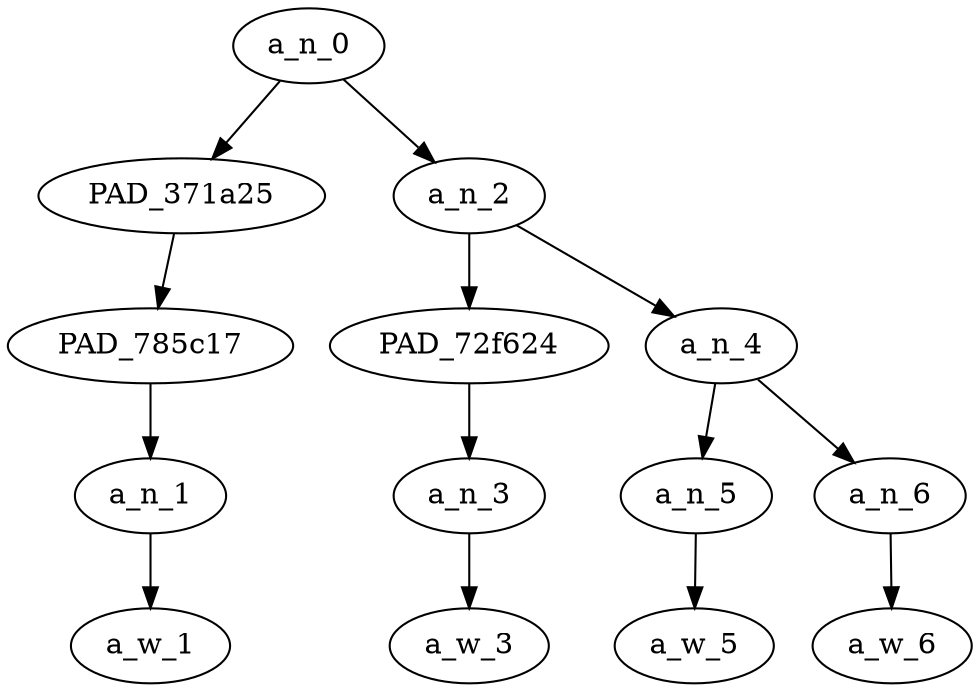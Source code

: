 strict digraph "" {
	a_n_0	[div_dir=1,
		index=0,
		level=4,
		pos="0.875,4!",
		text_span="[0, 1, 2, 3]",
		value=0.99999999];
	PAD_371a25	[div_dir=1,
		index=0,
		level=3,
		pos="0.0,3!",
		text_span="[0]",
		value=0.09759846];
	a_n_0 -> PAD_371a25;
	a_n_2	[div_dir=1,
		index=1,
		level=3,
		pos="1.75,3!",
		text_span="[1, 2, 3]",
		value=0.89932271];
	a_n_0 -> a_n_2;
	PAD_785c17	[div_dir=1,
		index=0,
		level=2,
		pos="0.0,2!",
		text_span="[0]",
		value=0.09759846];
	PAD_371a25 -> PAD_785c17;
	a_n_1	[div_dir=1,
		index=0,
		level=1,
		pos="0.0,1!",
		text_span="[0]",
		value=0.09759846];
	PAD_785c17 -> a_n_1;
	a_w_1	[div_dir=0,
		index=0,
		level=0,
		pos="0,0!",
		text_span="[0]",
		value=was];
	a_n_1 -> a_w_1;
	PAD_72f624	[div_dir=-1,
		index=1,
		level=2,
		pos="1.0,2!",
		text_span="[1]",
		value=0.26000655];
	a_n_2 -> PAD_72f624;
	a_n_4	[div_dir=1,
		index=2,
		level=2,
		pos="2.5,2!",
		text_span="[2, 3]",
		value=0.63605543];
	a_n_2 -> a_n_4;
	a_n_3	[div_dir=-1,
		index=1,
		level=1,
		pos="1.0,1!",
		text_span="[1]",
		value=0.26000655];
	PAD_72f624 -> a_n_3;
	a_w_3	[div_dir=0,
		index=1,
		level=0,
		pos="1,0!",
		text_span="[1]",
		value=engels];
	a_n_3 -> a_w_3;
	a_n_5	[div_dir=1,
		index=2,
		level=1,
		pos="2.0,1!",
		text_span="[2]",
		value=0.11657513];
	a_n_4 -> a_n_5;
	a_n_6	[div_dir=1,
		index=3,
		level=1,
		pos="3.0,1!",
		text_span="[3]",
		value=0.51450750];
	a_n_4 -> a_n_6;
	a_w_5	[div_dir=0,
		index=2,
		level=0,
		pos="2,0!",
		text_span="[2]",
		value=a];
	a_n_5 -> a_w_5;
	a_w_6	[div_dir=0,
		index=3,
		level=0,
		pos="3,0!",
		text_span="[3]",
		value=kike];
	a_n_6 -> a_w_6;
}
